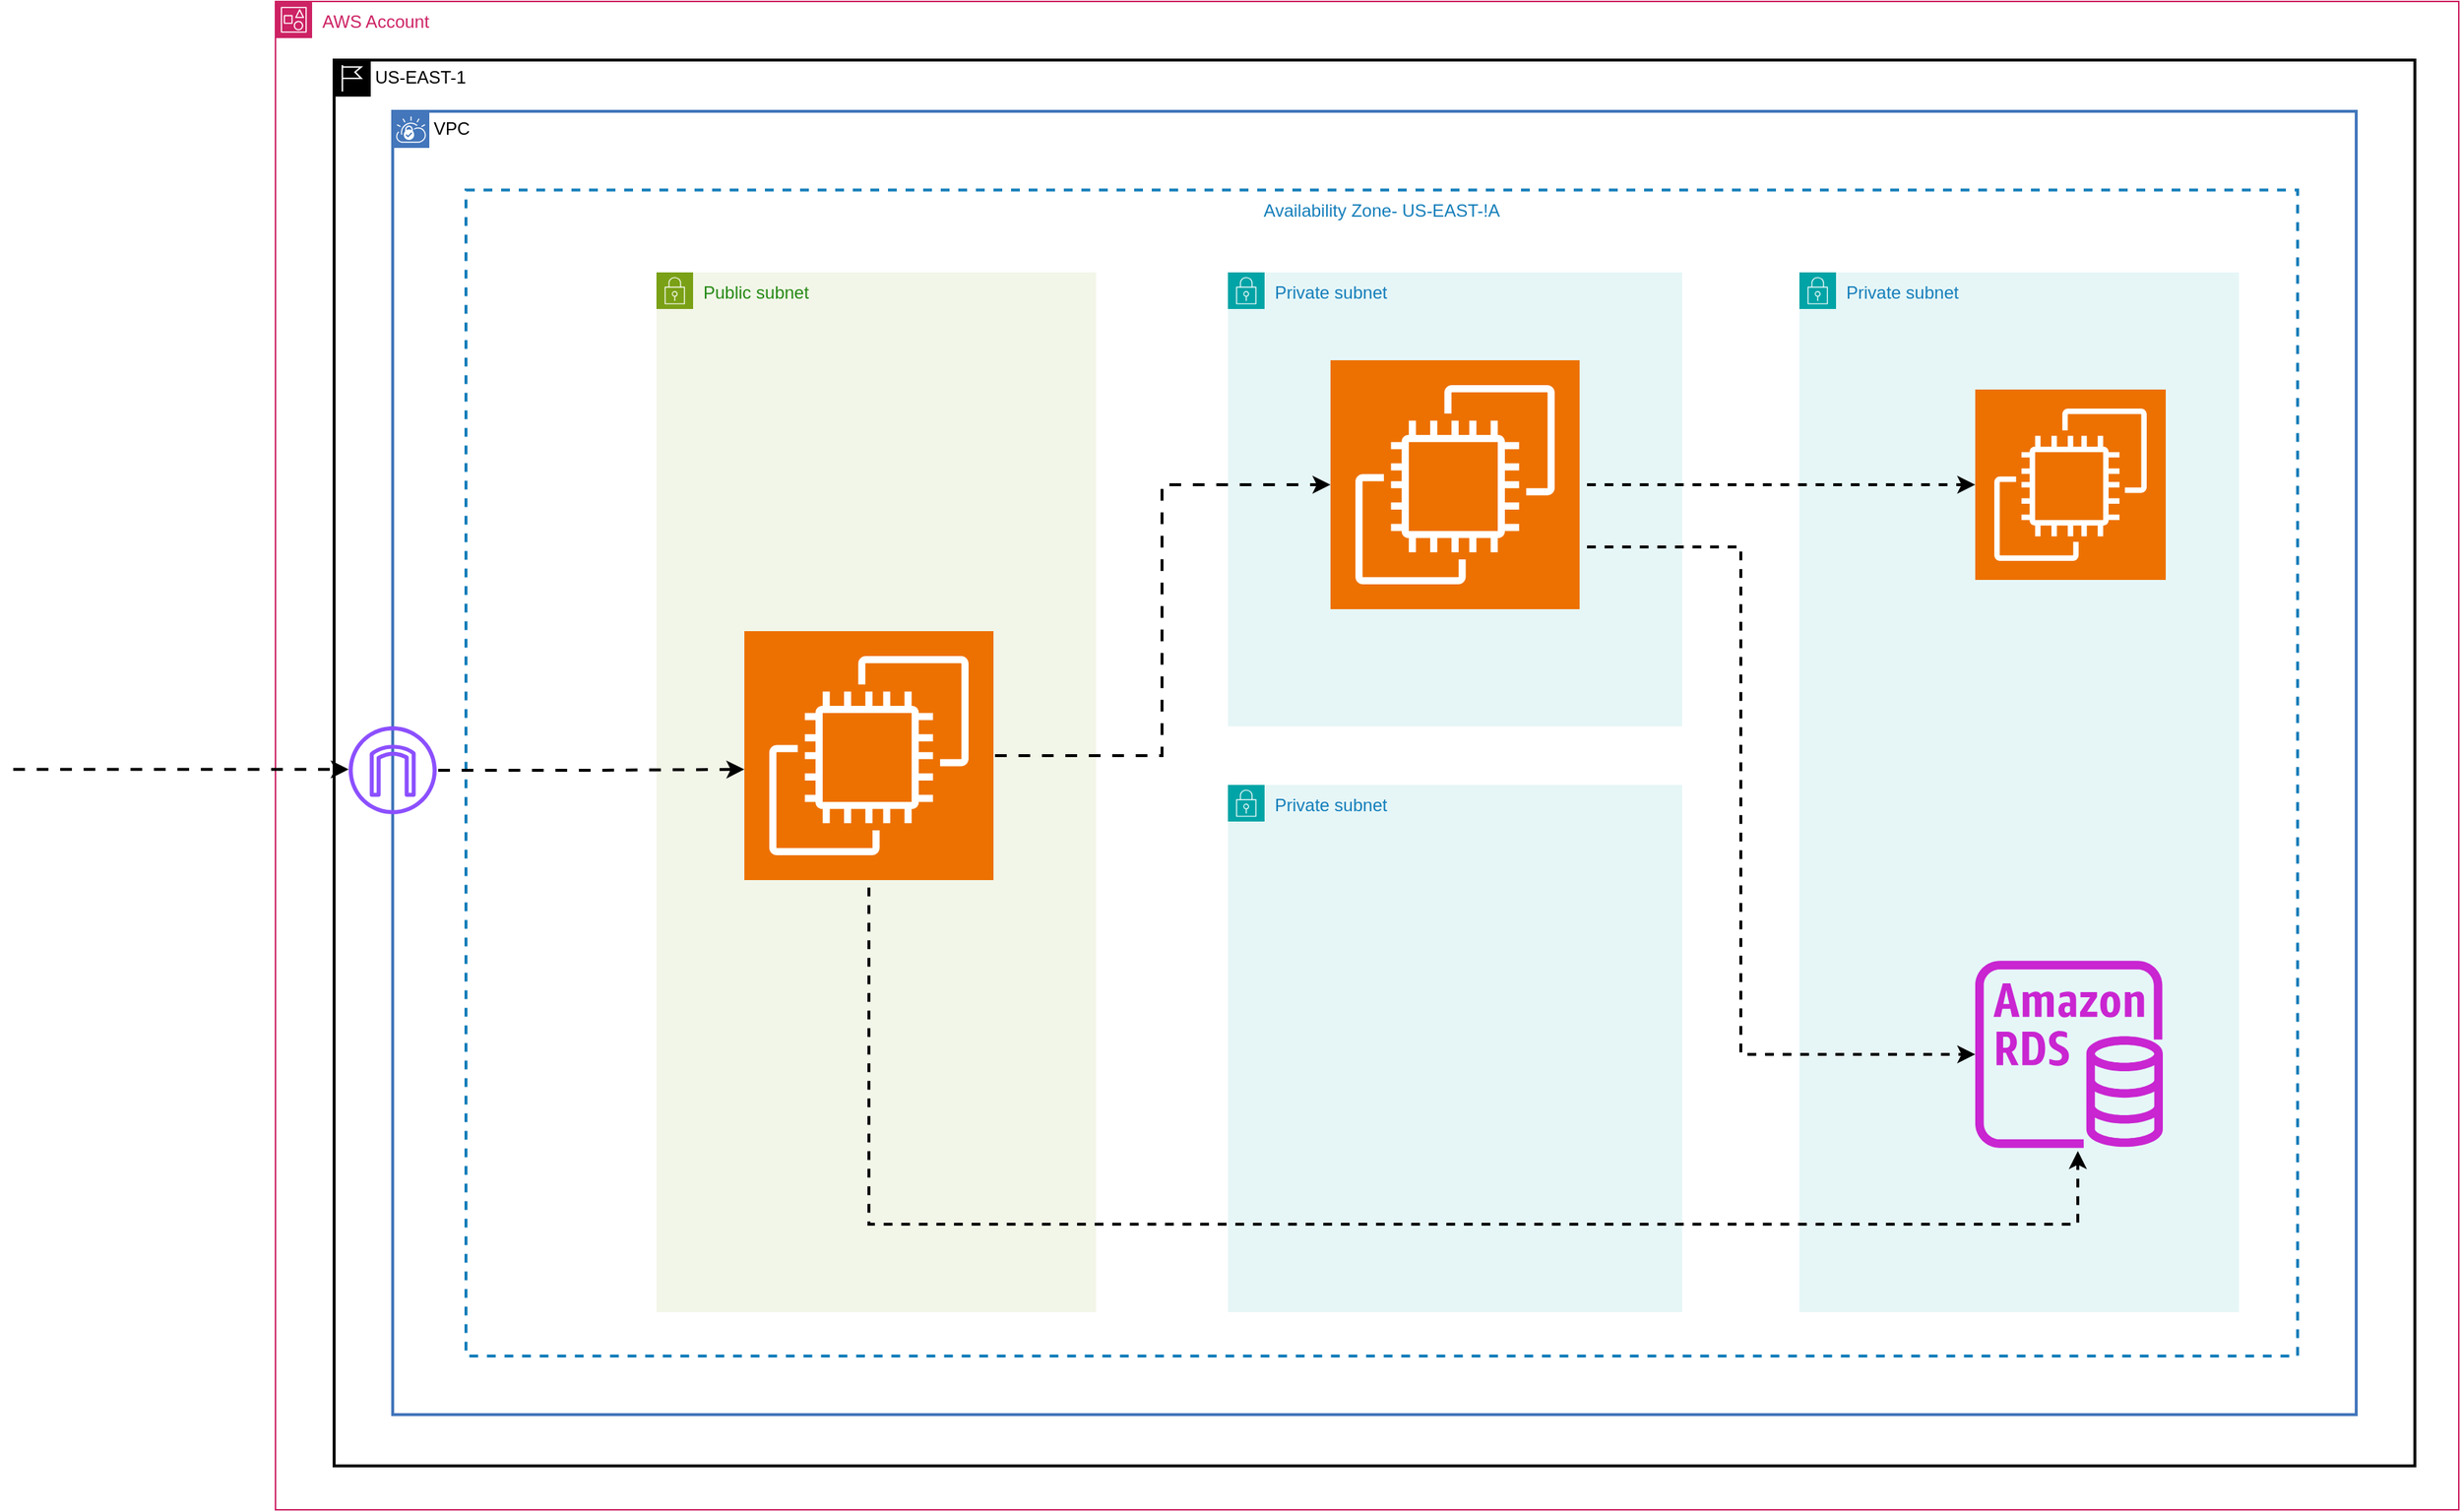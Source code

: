 <mxfile version="26.0.14" pages="2">
  <diagram name="Page-1" id="GGpYC3uf5z77LB2PUNNi">
    <mxGraphModel dx="3666" dy="1289" grid="1" gridSize="10" guides="1" tooltips="1" connect="1" arrows="1" fold="1" page="1" pageScale="1" pageWidth="1700" pageHeight="1100" math="0" shadow="0">
      <root>
        <mxCell id="0" />
        <mxCell id="1" style="locked=1;" parent="0" />
        <mxCell id="8do73sDxJP02_yKIYKXb-15" value="" style="group" vertex="1" connectable="0" parent="1">
          <mxGeometry x="120" y="35" width="1490" height="1030" as="geometry" />
        </mxCell>
        <mxCell id="8do73sDxJP02_yKIYKXb-2" value="AWS Account" style="points=[[0,0],[0.25,0],[0.5,0],[0.75,0],[1,0],[1,0.25],[1,0.5],[1,0.75],[1,1],[0.75,1],[0.5,1],[0.25,1],[0,1],[0,0.75],[0,0.5],[0,0.25]];outlineConnect=0;gradientColor=none;html=1;whiteSpace=wrap;fontSize=12;fontStyle=0;container=1;pointerEvents=0;collapsible=0;recursiveResize=0;shape=mxgraph.aws4.group;grIcon=mxgraph.aws4.group_account;strokeColor=#CD2264;fillColor=none;verticalAlign=top;align=left;spacingLeft=30;fontColor=#CD2264;dashed=0;" vertex="1" parent="8do73sDxJP02_yKIYKXb-15">
          <mxGeometry width="1490" height="1030" as="geometry" />
        </mxCell>
        <mxCell id="8do73sDxJP02_yKIYKXb-5" value="US-EAST-1" style="shape=mxgraph.ibm.box;prType=region;fontStyle=0;verticalAlign=top;align=left;spacingLeft=32;spacingTop=4;rounded=0;whiteSpace=wrap;html=1;strokeWidth=2;dashed=0;container=1;spacing=-4;collapsible=0;expand=0;recursiveResize=0;strokeColor=light-dark(#000000,#4D9900);fillColor=none;" vertex="1" parent="8do73sDxJP02_yKIYKXb-15">
          <mxGeometry x="40" y="40" width="1420" height="960" as="geometry" />
        </mxCell>
        <mxCell id="8do73sDxJP02_yKIYKXb-4" value="VPC" style="shape=mxgraph.ibm.box;prType=vpc;fontStyle=0;verticalAlign=top;align=left;spacingLeft=32;spacingTop=4;fillColor=none;rounded=0;whiteSpace=wrap;html=1;strokeColor=#4376BB;strokeWidth=2;dashed=0;container=1;spacing=-4;collapsible=0;expand=0;recursiveResize=0;" vertex="1" parent="8do73sDxJP02_yKIYKXb-5">
          <mxGeometry x="40" y="35" width="1340" height="890" as="geometry" />
        </mxCell>
        <mxCell id="8do73sDxJP02_yKIYKXb-9" value="Availability Zone- US-EAST-!A" style="fillColor=none;strokeColor=#147EBA;dashed=1;verticalAlign=top;fontStyle=0;fontColor=#147EBA;whiteSpace=wrap;html=1;strokeWidth=2;" vertex="1" parent="8do73sDxJP02_yKIYKXb-4">
          <mxGeometry x="50" y="53.7" width="1250" height="796.3" as="geometry" />
        </mxCell>
        <mxCell id="nQIqlH3eFrG-vUrCLY5W-1" value="Layer2" style="locked=1;" parent="0" />
        <mxCell id="nQIqlH3eFrG-vUrCLY5W-2" value="Public subnet" style="points=[[0,0],[0.25,0],[0.5,0],[0.75,0],[1,0],[1,0.25],[1,0.5],[1,0.75],[1,1],[0.75,1],[0.5,1],[0.25,1],[0,1],[0,0.75],[0,0.5],[0,0.25]];outlineConnect=0;gradientColor=none;html=1;whiteSpace=wrap;fontSize=12;fontStyle=0;container=1;pointerEvents=0;collapsible=0;recursiveResize=0;shape=mxgraph.aws4.group;grIcon=mxgraph.aws4.group_security_group;grStroke=0;strokeColor=#7AA116;fillColor=#F2F6E8;verticalAlign=top;align=left;spacingLeft=30;fontColor=#248814;dashed=0;" vertex="1" parent="nQIqlH3eFrG-vUrCLY5W-1">
          <mxGeometry x="380" y="220" width="300" height="710" as="geometry" />
        </mxCell>
        <mxCell id="nQIqlH3eFrG-vUrCLY5W-3" value="Private subnet" style="points=[[0,0],[0.25,0],[0.5,0],[0.75,0],[1,0],[1,0.25],[1,0.5],[1,0.75],[1,1],[0.75,1],[0.5,1],[0.25,1],[0,1],[0,0.75],[0,0.5],[0,0.25]];outlineConnect=0;gradientColor=none;html=1;whiteSpace=wrap;fontSize=12;fontStyle=0;container=1;pointerEvents=0;collapsible=0;recursiveResize=0;shape=mxgraph.aws4.group;grIcon=mxgraph.aws4.group_security_group;grStroke=0;strokeColor=#00A4A6;fillColor=#E6F6F7;verticalAlign=top;align=left;spacingLeft=30;fontColor=#147EBA;dashed=0;" vertex="1" parent="nQIqlH3eFrG-vUrCLY5W-1">
          <mxGeometry x="770" y="220" width="310" height="310" as="geometry" />
        </mxCell>
        <mxCell id="nQIqlH3eFrG-vUrCLY5W-4" value="Private subnet" style="points=[[0,0],[0.25,0],[0.5,0],[0.75,0],[1,0],[1,0.25],[1,0.5],[1,0.75],[1,1],[0.75,1],[0.5,1],[0.25,1],[0,1],[0,0.75],[0,0.5],[0,0.25]];outlineConnect=0;gradientColor=none;html=1;whiteSpace=wrap;fontSize=12;fontStyle=0;container=1;pointerEvents=0;collapsible=0;recursiveResize=0;shape=mxgraph.aws4.group;grIcon=mxgraph.aws4.group_security_group;grStroke=0;strokeColor=#00A4A6;fillColor=#E6F6F7;verticalAlign=top;align=left;spacingLeft=30;fontColor=#147EBA;dashed=0;" vertex="1" parent="nQIqlH3eFrG-vUrCLY5W-1">
          <mxGeometry x="1160" y="220" width="300" height="710" as="geometry" />
        </mxCell>
        <mxCell id="nQIqlH3eFrG-vUrCLY5W-20" value="Private subnet" style="points=[[0,0],[0.25,0],[0.5,0],[0.75,0],[1,0],[1,0.25],[1,0.5],[1,0.75],[1,1],[0.75,1],[0.5,1],[0.25,1],[0,1],[0,0.75],[0,0.5],[0,0.25]];outlineConnect=0;gradientColor=none;html=1;whiteSpace=wrap;fontSize=12;fontStyle=0;container=1;pointerEvents=0;collapsible=0;recursiveResize=0;shape=mxgraph.aws4.group;grIcon=mxgraph.aws4.group_security_group;grStroke=0;strokeColor=#00A4A6;fillColor=#E6F6F7;verticalAlign=top;align=left;spacingLeft=30;fontColor=#147EBA;dashed=0;" vertex="1" parent="nQIqlH3eFrG-vUrCLY5W-1">
          <mxGeometry x="770" y="570" width="310" height="360" as="geometry" />
        </mxCell>
        <mxCell id="nQIqlH3eFrG-vUrCLY5W-5" value="Layer3" parent="0" />
        <mxCell id="nQIqlH3eFrG-vUrCLY5W-6" value="" style="sketch=0;outlineConnect=0;fontColor=#232F3E;gradientColor=none;fillColor=#C925D1;strokeColor=none;dashed=0;verticalLabelPosition=bottom;verticalAlign=top;align=center;html=1;fontSize=12;fontStyle=0;aspect=fixed;pointerEvents=1;shape=mxgraph.aws4.rds_instance;" vertex="1" parent="nQIqlH3eFrG-vUrCLY5W-5">
          <mxGeometry x="1280" y="690" width="128" height="128" as="geometry" />
        </mxCell>
        <mxCell id="nQIqlH3eFrG-vUrCLY5W-8" value="" style="sketch=0;points=[[0,0,0],[0.25,0,0],[0.5,0,0],[0.75,0,0],[1,0,0],[0,1,0],[0.25,1,0],[0.5,1,0],[0.75,1,0],[1,1,0],[0,0.25,0],[0,0.5,0],[0,0.75,0],[1,0.25,0],[1,0.5,0],[1,0.75,0]];outlineConnect=0;fontColor=#232F3E;fillColor=#ED7100;strokeColor=#ffffff;dashed=0;verticalLabelPosition=bottom;verticalAlign=top;align=center;html=1;fontSize=12;fontStyle=0;aspect=fixed;shape=mxgraph.aws4.resourceIcon;resIcon=mxgraph.aws4.ec2;" vertex="1" parent="nQIqlH3eFrG-vUrCLY5W-5">
          <mxGeometry x="1280" y="300" width="130" height="130" as="geometry" />
        </mxCell>
        <mxCell id="nQIqlH3eFrG-vUrCLY5W-13" style="edgeStyle=orthogonalEdgeStyle;rounded=0;orthogonalLoop=1;jettySize=auto;html=1;exitX=1;exitY=0.75;exitDx=0;exitDy=0;exitPerimeter=0;dashed=1;strokeWidth=2;flowAnimation=1;" edge="1" parent="nQIqlH3eFrG-vUrCLY5W-5" source="nQIqlH3eFrG-vUrCLY5W-9" target="nQIqlH3eFrG-vUrCLY5W-6">
          <mxGeometry relative="1" as="geometry">
            <Array as="points">
              <mxPoint x="1120" y="408" />
              <mxPoint x="1120" y="754" />
            </Array>
          </mxGeometry>
        </mxCell>
        <mxCell id="nQIqlH3eFrG-vUrCLY5W-9" value="" style="sketch=0;points=[[0,0,0],[0.25,0,0],[0.5,0,0],[0.75,0,0],[1,0,0],[0,1,0],[0.25,1,0],[0.5,1,0],[0.75,1,0],[1,1,0],[0,0.25,0],[0,0.5,0],[0,0.75,0],[1,0.25,0],[1,0.5,0],[1,0.75,0]];outlineConnect=0;fontColor=#232F3E;fillColor=#ED7100;strokeColor=#ffffff;dashed=0;verticalLabelPosition=bottom;verticalAlign=top;align=center;html=1;fontSize=12;fontStyle=0;aspect=fixed;shape=mxgraph.aws4.resourceIcon;resIcon=mxgraph.aws4.ec2;" vertex="1" parent="nQIqlH3eFrG-vUrCLY5W-5">
          <mxGeometry x="840" y="280" width="170" height="170" as="geometry" />
        </mxCell>
        <mxCell id="nQIqlH3eFrG-vUrCLY5W-10" value="" style="sketch=0;points=[[0,0,0],[0.25,0,0],[0.5,0,0],[0.75,0,0],[1,0,0],[0,1,0],[0.25,1,0],[0.5,1,0],[0.75,1,0],[1,1,0],[0,0.25,0],[0,0.5,0],[0,0.75,0],[1,0.25,0],[1,0.5,0],[1,0.75,0]];outlineConnect=0;fontColor=#232F3E;fillColor=#ED7100;strokeColor=#ffffff;dashed=0;verticalLabelPosition=bottom;verticalAlign=top;align=center;html=1;fontSize=12;fontStyle=0;aspect=fixed;shape=mxgraph.aws4.resourceIcon;resIcon=mxgraph.aws4.ec2;" vertex="1" parent="nQIqlH3eFrG-vUrCLY5W-5">
          <mxGeometry x="440" y="465" width="170" height="170" as="geometry" />
        </mxCell>
        <mxCell id="nQIqlH3eFrG-vUrCLY5W-11" style="edgeStyle=orthogonalEdgeStyle;rounded=0;orthogonalLoop=1;jettySize=auto;html=1;exitX=1;exitY=0.5;exitDx=0;exitDy=0;exitPerimeter=0;entryX=0;entryY=0.5;entryDx=0;entryDy=0;entryPerimeter=0;flowAnimation=1;strokeWidth=2;" edge="1" parent="nQIqlH3eFrG-vUrCLY5W-5" source="nQIqlH3eFrG-vUrCLY5W-10" target="nQIqlH3eFrG-vUrCLY5W-9">
          <mxGeometry relative="1" as="geometry" />
        </mxCell>
        <mxCell id="nQIqlH3eFrG-vUrCLY5W-12" style="edgeStyle=orthogonalEdgeStyle;rounded=0;orthogonalLoop=1;jettySize=auto;html=1;exitX=1;exitY=0.5;exitDx=0;exitDy=0;exitPerimeter=0;entryX=0;entryY=0.5;entryDx=0;entryDy=0;entryPerimeter=0;dashed=1;flowAnimation=1;strokeWidth=2;" edge="1" parent="nQIqlH3eFrG-vUrCLY5W-5" source="nQIqlH3eFrG-vUrCLY5W-9" target="nQIqlH3eFrG-vUrCLY5W-8">
          <mxGeometry relative="1" as="geometry" />
        </mxCell>
        <mxCell id="nQIqlH3eFrG-vUrCLY5W-14" style="edgeStyle=orthogonalEdgeStyle;rounded=0;orthogonalLoop=1;jettySize=auto;html=1;entryX=0.547;entryY=1.017;entryDx=0;entryDy=0;entryPerimeter=0;dashed=1;flowAnimation=1;strokeWidth=2;exitX=0.5;exitY=1;exitDx=0;exitDy=0;exitPerimeter=0;" edge="1" parent="nQIqlH3eFrG-vUrCLY5W-5" source="nQIqlH3eFrG-vUrCLY5W-10" target="nQIqlH3eFrG-vUrCLY5W-6">
          <mxGeometry relative="1" as="geometry">
            <mxPoint x="510" y="840" as="sourcePoint" />
            <mxPoint x="800" y="666.25" as="targetPoint" />
            <Array as="points">
              <mxPoint x="525" y="870" />
              <mxPoint x="1350" y="870" />
            </Array>
          </mxGeometry>
        </mxCell>
        <mxCell id="nQIqlH3eFrG-vUrCLY5W-15" value="" style="sketch=0;outlineConnect=0;fontColor=#232F3E;gradientColor=none;fillColor=#8C4FFF;strokeColor=none;dashed=0;verticalLabelPosition=bottom;verticalAlign=top;align=center;html=1;fontSize=12;fontStyle=0;aspect=fixed;pointerEvents=1;shape=mxgraph.aws4.internet_gateway;" vertex="1" parent="nQIqlH3eFrG-vUrCLY5W-5">
          <mxGeometry x="170" y="530" width="60" height="60" as="geometry" />
        </mxCell>
        <mxCell id="nQIqlH3eFrG-vUrCLY5W-17" style="edgeStyle=orthogonalEdgeStyle;rounded=0;orthogonalLoop=1;jettySize=auto;html=1;entryX=0;entryY=0.5;entryDx=0;entryDy=0;entryPerimeter=0;flowAnimation=1;strokeWidth=2;" edge="1" parent="nQIqlH3eFrG-vUrCLY5W-5" source="nQIqlH3eFrG-vUrCLY5W-15">
          <mxGeometry relative="1" as="geometry">
            <mxPoint x="210" y="559.38" as="sourcePoint" />
            <mxPoint x="440" y="559.38" as="targetPoint" />
          </mxGeometry>
        </mxCell>
        <mxCell id="nQIqlH3eFrG-vUrCLY5W-18" style="edgeStyle=orthogonalEdgeStyle;rounded=0;orthogonalLoop=1;jettySize=auto;html=1;exitX=1;exitY=0.5;exitDx=0;exitDy=0;exitPerimeter=0;entryX=0;entryY=0.5;entryDx=0;entryDy=0;entryPerimeter=0;flowAnimation=1;strokeWidth=2;" edge="1" parent="nQIqlH3eFrG-vUrCLY5W-5">
          <mxGeometry relative="1" as="geometry">
            <mxPoint x="-60" y="559.38" as="sourcePoint" />
            <mxPoint x="170" y="559.38" as="targetPoint" />
          </mxGeometry>
        </mxCell>
      </root>
    </mxGraphModel>
  </diagram>
  <diagram id="Xb3urqhVYS3gw5-bxb_X" name="Page-2">
    <mxGraphModel grid="1" page="1" gridSize="10" guides="1" tooltips="1" connect="1" arrows="1" fold="1" pageScale="1" pageWidth="1700" pageHeight="1100" math="0" shadow="0">
      <root>
        <mxCell id="0" />
        <mxCell id="1" parent="0" />
      </root>
    </mxGraphModel>
  </diagram>
</mxfile>
